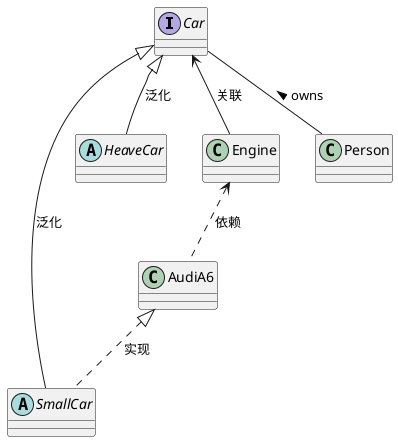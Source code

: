 @startuml

interface Car
abstract class SmallCar
abstract class HeaveCar
class Engine
class AudiA6
class Person

Car -- Person: < owns
Car <|-- SmallCar: 泛化
Car <|-- HeaveCar: 泛化
Car <-- Engine: 关联
AudiA6 <|.. SmallCar: 实现
Engine <.. AudiA6: 依赖

@enduml
